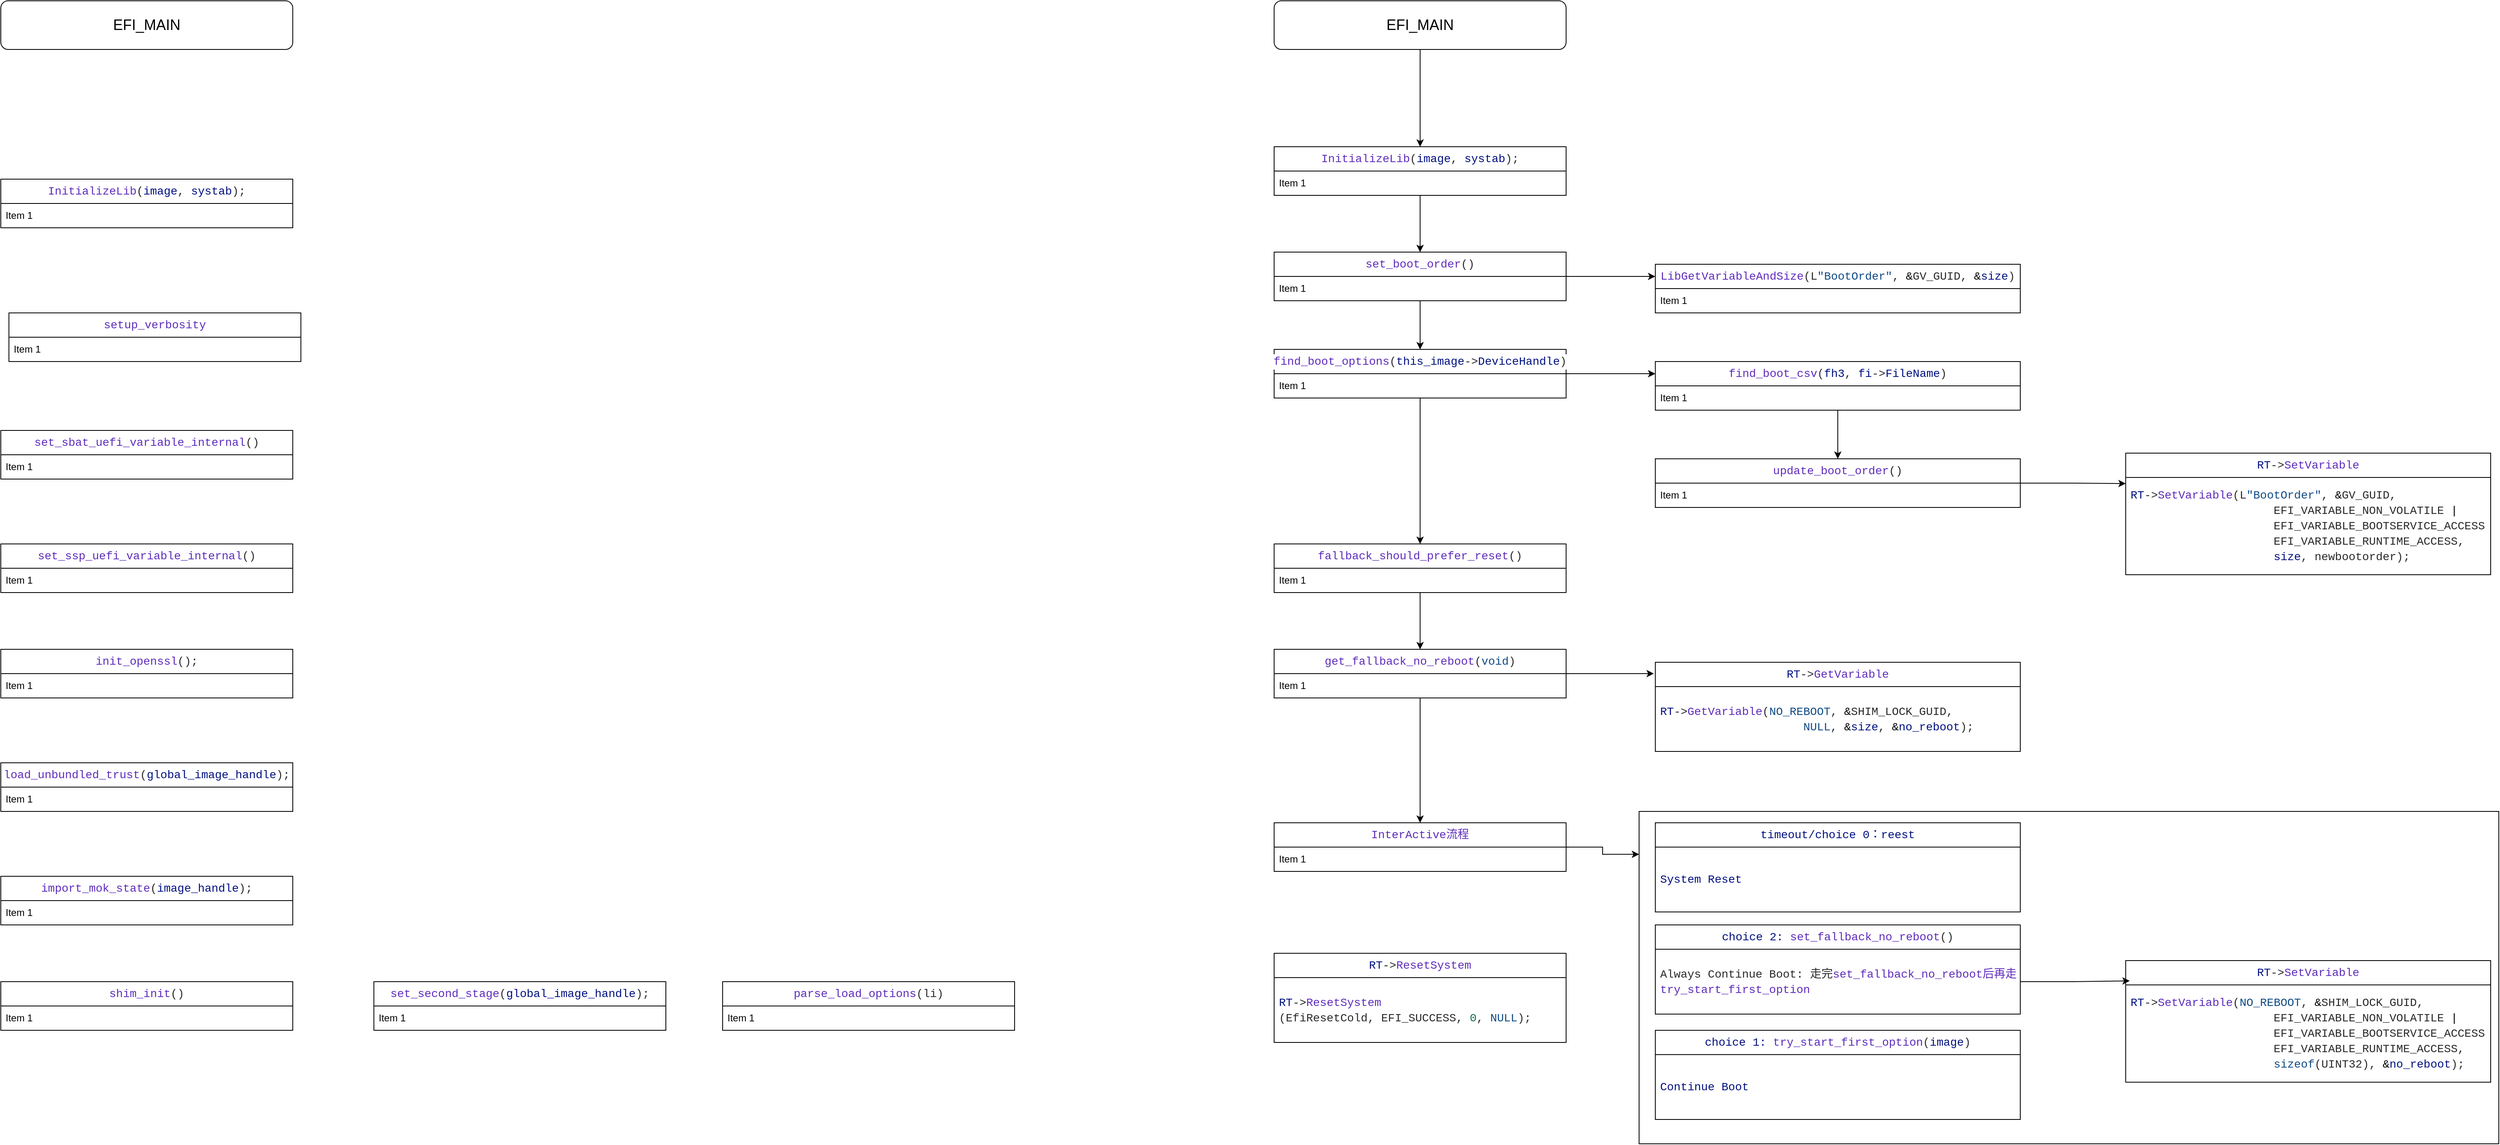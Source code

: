 <mxfile version="24.7.12">
  <diagram name="第 1 页" id="odYojHrCm0CmiDKPlOnr">
    <mxGraphModel dx="3728" dy="1106" grid="1" gridSize="10" guides="1" tooltips="1" connect="1" arrows="1" fold="1" page="1" pageScale="1" pageWidth="827" pageHeight="1169" math="0" shadow="0">
      <root>
        <mxCell id="0" />
        <mxCell id="1" parent="0" />
        <mxCell id="O0gO-bDfntE2QHHJFxez-49" value="" style="rounded=0;whiteSpace=wrap;html=1;" parent="1" vertex="1">
          <mxGeometry x="530" y="1150" width="1060" height="410" as="geometry" />
        </mxCell>
        <mxCell id="O0gO-bDfntE2QHHJFxez-18" style="edgeStyle=orthogonalEdgeStyle;rounded=0;orthogonalLoop=1;jettySize=auto;html=1;entryX=0.5;entryY=0;entryDx=0;entryDy=0;" parent="1" source="O0gO-bDfntE2QHHJFxez-1" target="O0gO-bDfntE2QHHJFxez-2" edge="1">
          <mxGeometry relative="1" as="geometry" />
        </mxCell>
        <mxCell id="O0gO-bDfntE2QHHJFxez-1" value="&lt;font style=&quot;font-size: 18px;&quot;&gt;EFI_MAIN&lt;/font&gt;" style="rounded=1;whiteSpace=wrap;html=1;" parent="1" vertex="1">
          <mxGeometry x="80" y="150" width="360" height="60" as="geometry" />
        </mxCell>
        <mxCell id="O0gO-bDfntE2QHHJFxez-19" style="edgeStyle=orthogonalEdgeStyle;rounded=0;orthogonalLoop=1;jettySize=auto;html=1;entryX=0.5;entryY=0;entryDx=0;entryDy=0;" parent="1" source="O0gO-bDfntE2QHHJFxez-2" target="O0gO-bDfntE2QHHJFxez-6" edge="1">
          <mxGeometry relative="1" as="geometry" />
        </mxCell>
        <mxCell id="O0gO-bDfntE2QHHJFxez-2" value="&lt;div style=&quot;color: rgb(41, 41, 41); background-color: rgb(255, 255, 255); font-family: Consolas, &amp;quot;Courier New&amp;quot;, monospace; font-size: 14px; line-height: 19px; white-space: pre;&quot;&gt;&lt;span style=&quot;color: #5e2cbc;&quot;&gt;InitializeLib&lt;/span&gt;(&lt;span style=&quot;color: #001080;&quot;&gt;image&lt;/span&gt;, &lt;span style=&quot;color: #001080;&quot;&gt;systab&lt;/span&gt;);&lt;/div&gt;" style="swimlane;fontStyle=0;childLayout=stackLayout;horizontal=1;startSize=30;horizontalStack=0;resizeParent=1;resizeParentMax=0;resizeLast=0;collapsible=1;marginBottom=0;whiteSpace=wrap;html=1;" parent="1" vertex="1">
          <mxGeometry x="80" y="330" width="360" height="60" as="geometry" />
        </mxCell>
        <mxCell id="O0gO-bDfntE2QHHJFxez-3" value="Item 1" style="text;strokeColor=none;fillColor=none;align=left;verticalAlign=middle;spacingLeft=4;spacingRight=4;overflow=hidden;points=[[0,0.5],[1,0.5]];portConstraint=eastwest;rotatable=0;whiteSpace=wrap;html=1;" parent="O0gO-bDfntE2QHHJFxez-2" vertex="1">
          <mxGeometry y="30" width="360" height="30" as="geometry" />
        </mxCell>
        <mxCell id="O0gO-bDfntE2QHHJFxez-20" style="edgeStyle=orthogonalEdgeStyle;rounded=0;orthogonalLoop=1;jettySize=auto;html=1;entryX=0.5;entryY=0;entryDx=0;entryDy=0;" parent="1" source="O0gO-bDfntE2QHHJFxez-6" target="O0gO-bDfntE2QHHJFxez-8" edge="1">
          <mxGeometry relative="1" as="geometry" />
        </mxCell>
        <mxCell id="O0gO-bDfntE2QHHJFxez-23" style="edgeStyle=orthogonalEdgeStyle;rounded=0;orthogonalLoop=1;jettySize=auto;html=1;entryX=0;entryY=0.25;entryDx=0;entryDy=0;" parent="1" source="O0gO-bDfntE2QHHJFxez-6" target="O0gO-bDfntE2QHHJFxez-10" edge="1">
          <mxGeometry relative="1" as="geometry" />
        </mxCell>
        <mxCell id="O0gO-bDfntE2QHHJFxez-6" value="&lt;div style=&quot;color: rgb(41, 41, 41); background-color: rgb(255, 255, 255); font-family: Consolas, &amp;quot;Courier New&amp;quot;, monospace; font-size: 14px; line-height: 19px; white-space: pre;&quot;&gt;&lt;div style=&quot;line-height: 19px;&quot;&gt;&lt;span style=&quot;color: #5e2cbc;&quot;&gt;set_boot_order&lt;/span&gt;()&lt;/div&gt;&lt;/div&gt;" style="swimlane;fontStyle=0;childLayout=stackLayout;horizontal=1;startSize=30;horizontalStack=0;resizeParent=1;resizeParentMax=0;resizeLast=0;collapsible=1;marginBottom=0;whiteSpace=wrap;html=1;" parent="1" vertex="1">
          <mxGeometry x="80" y="460" width="360" height="60" as="geometry" />
        </mxCell>
        <mxCell id="O0gO-bDfntE2QHHJFxez-7" value="Item 1" style="text;strokeColor=none;fillColor=none;align=left;verticalAlign=middle;spacingLeft=4;spacingRight=4;overflow=hidden;points=[[0,0.5],[1,0.5]];portConstraint=eastwest;rotatable=0;whiteSpace=wrap;html=1;" parent="O0gO-bDfntE2QHHJFxez-6" vertex="1">
          <mxGeometry y="30" width="360" height="30" as="geometry" />
        </mxCell>
        <mxCell id="O0gO-bDfntE2QHHJFxez-24" style="edgeStyle=orthogonalEdgeStyle;rounded=0;orthogonalLoop=1;jettySize=auto;html=1;entryX=0;entryY=0.25;entryDx=0;entryDy=0;" parent="1" source="O0gO-bDfntE2QHHJFxez-8" target="O0gO-bDfntE2QHHJFxez-12" edge="1">
          <mxGeometry relative="1" as="geometry" />
        </mxCell>
        <mxCell id="O0gO-bDfntE2QHHJFxez-33" style="edgeStyle=orthogonalEdgeStyle;rounded=0;orthogonalLoop=1;jettySize=auto;html=1;entryX=0.5;entryY=0;entryDx=0;entryDy=0;" parent="1" source="O0gO-bDfntE2QHHJFxez-8" target="O0gO-bDfntE2QHHJFxez-27" edge="1">
          <mxGeometry relative="1" as="geometry" />
        </mxCell>
        <mxCell id="O0gO-bDfntE2QHHJFxez-8" value="&lt;div style=&quot;color: rgb(41, 41, 41); background-color: rgb(255, 255, 255); font-family: Consolas, &amp;quot;Courier New&amp;quot;, monospace; font-size: 14px; line-height: 19px; white-space: pre;&quot;&gt;&lt;div style=&quot;line-height: 19px;&quot;&gt;&lt;div style=&quot;line-height: 19px;&quot;&gt;&lt;span style=&quot;color: #5e2cbc;&quot;&gt;find_boot_options&lt;/span&gt;(&lt;span style=&quot;color: #001080;&quot;&gt;this_image&lt;/span&gt;-&amp;gt;&lt;span style=&quot;color: #001080;&quot;&gt;DeviceHandle&lt;/span&gt;)&lt;/div&gt;&lt;/div&gt;&lt;/div&gt;" style="swimlane;fontStyle=0;childLayout=stackLayout;horizontal=1;startSize=30;horizontalStack=0;resizeParent=1;resizeParentMax=0;resizeLast=0;collapsible=1;marginBottom=0;whiteSpace=wrap;html=1;" parent="1" vertex="1">
          <mxGeometry x="80" y="580" width="360" height="60" as="geometry" />
        </mxCell>
        <mxCell id="O0gO-bDfntE2QHHJFxez-9" value="Item 1" style="text;strokeColor=none;fillColor=none;align=left;verticalAlign=middle;spacingLeft=4;spacingRight=4;overflow=hidden;points=[[0,0.5],[1,0.5]];portConstraint=eastwest;rotatable=0;whiteSpace=wrap;html=1;" parent="O0gO-bDfntE2QHHJFxez-8" vertex="1">
          <mxGeometry y="30" width="360" height="30" as="geometry" />
        </mxCell>
        <mxCell id="O0gO-bDfntE2QHHJFxez-10" value="&lt;div style=&quot;background-color: rgb(255, 255, 255); line-height: 19px;&quot;&gt;&lt;div style=&quot;line-height: 19px;&quot;&gt;&lt;div style=&quot;color: rgb(41, 41, 41); font-family: Consolas, &amp;quot;Courier New&amp;quot;, monospace; font-size: 14px; line-height: 19px; white-space: pre;&quot;&gt;&lt;span style=&quot;color: #5e2cbc;&quot;&gt;LibGetVariableAndSize&lt;/span&gt;(L&lt;span style=&quot;color: #0f4a85;&quot;&gt;&quot;BootOrder&quot;&lt;/span&gt;, &lt;span style=&quot;color: #000000;&quot;&gt;&amp;amp;&lt;/span&gt;GV_GUID, &lt;span style=&quot;color: #000000;&quot;&gt;&amp;amp;&lt;/span&gt;&lt;span style=&quot;color: #001080;&quot;&gt;size&lt;/span&gt;)&lt;/div&gt;&lt;/div&gt;&lt;/div&gt;" style="swimlane;fontStyle=0;childLayout=stackLayout;horizontal=1;startSize=30;horizontalStack=0;resizeParent=1;resizeParentMax=0;resizeLast=0;collapsible=1;marginBottom=0;whiteSpace=wrap;html=1;" parent="1" vertex="1">
          <mxGeometry x="550" y="475" width="450" height="60" as="geometry" />
        </mxCell>
        <mxCell id="O0gO-bDfntE2QHHJFxez-11" value="Item 1" style="text;strokeColor=none;fillColor=none;align=left;verticalAlign=middle;spacingLeft=4;spacingRight=4;overflow=hidden;points=[[0,0.5],[1,0.5]];portConstraint=eastwest;rotatable=0;whiteSpace=wrap;html=1;" parent="O0gO-bDfntE2QHHJFxez-10" vertex="1">
          <mxGeometry y="30" width="450" height="30" as="geometry" />
        </mxCell>
        <mxCell id="O0gO-bDfntE2QHHJFxez-25" style="edgeStyle=orthogonalEdgeStyle;rounded=0;orthogonalLoop=1;jettySize=auto;html=1;entryX=0.5;entryY=0;entryDx=0;entryDy=0;" parent="1" source="O0gO-bDfntE2QHHJFxez-12" target="O0gO-bDfntE2QHHJFxez-14" edge="1">
          <mxGeometry relative="1" as="geometry" />
        </mxCell>
        <mxCell id="O0gO-bDfntE2QHHJFxez-12" value="&lt;div style=&quot;background-color: rgb(255, 255, 255); line-height: 19px;&quot;&gt;&lt;div style=&quot;line-height: 19px;&quot;&gt;&lt;div style=&quot;color: rgb(41, 41, 41); font-family: Consolas, &amp;quot;Courier New&amp;quot;, monospace; font-size: 14px; line-height: 19px; white-space: pre;&quot;&gt;&lt;div style=&quot;line-height: 19px;&quot;&gt;&lt;span style=&quot;color: #5e2cbc;&quot;&gt;find_boot_csv&lt;/span&gt;(&lt;span style=&quot;color: #001080;&quot;&gt;fh3&lt;/span&gt;, &lt;span style=&quot;color: #001080;&quot;&gt;fi&lt;/span&gt;-&amp;gt;&lt;span style=&quot;color: #001080;&quot;&gt;FileName&lt;/span&gt;)&lt;/div&gt;&lt;/div&gt;&lt;/div&gt;&lt;/div&gt;" style="swimlane;fontStyle=0;childLayout=stackLayout;horizontal=1;startSize=30;horizontalStack=0;resizeParent=1;resizeParentMax=0;resizeLast=0;collapsible=1;marginBottom=0;whiteSpace=wrap;html=1;" parent="1" vertex="1">
          <mxGeometry x="550" y="595" width="450" height="60" as="geometry" />
        </mxCell>
        <mxCell id="O0gO-bDfntE2QHHJFxez-13" value="Item 1" style="text;strokeColor=none;fillColor=none;align=left;verticalAlign=middle;spacingLeft=4;spacingRight=4;overflow=hidden;points=[[0,0.5],[1,0.5]];portConstraint=eastwest;rotatable=0;whiteSpace=wrap;html=1;" parent="O0gO-bDfntE2QHHJFxez-12" vertex="1">
          <mxGeometry y="30" width="450" height="30" as="geometry" />
        </mxCell>
        <mxCell id="O0gO-bDfntE2QHHJFxez-26" style="edgeStyle=orthogonalEdgeStyle;rounded=0;orthogonalLoop=1;jettySize=auto;html=1;entryX=0;entryY=0.25;entryDx=0;entryDy=0;" parent="1" source="O0gO-bDfntE2QHHJFxez-14" target="O0gO-bDfntE2QHHJFxez-16" edge="1">
          <mxGeometry relative="1" as="geometry" />
        </mxCell>
        <mxCell id="O0gO-bDfntE2QHHJFxez-14" value="&lt;div style=&quot;background-color: rgb(255, 255, 255); line-height: 19px;&quot;&gt;&lt;div style=&quot;line-height: 19px;&quot;&gt;&lt;div style=&quot;color: rgb(41, 41, 41); font-family: Consolas, &amp;quot;Courier New&amp;quot;, monospace; font-size: 14px; line-height: 19px; white-space: pre;&quot;&gt;&lt;div style=&quot;line-height: 19px;&quot;&gt;&lt;div style=&quot;line-height: 19px;&quot;&gt;&lt;span style=&quot;color: #5e2cbc;&quot;&gt;update_boot_order&lt;/span&gt;()&lt;/div&gt;&lt;/div&gt;&lt;/div&gt;&lt;/div&gt;&lt;/div&gt;" style="swimlane;fontStyle=0;childLayout=stackLayout;horizontal=1;startSize=30;horizontalStack=0;resizeParent=1;resizeParentMax=0;resizeLast=0;collapsible=1;marginBottom=0;whiteSpace=wrap;html=1;" parent="1" vertex="1">
          <mxGeometry x="550" y="715" width="450" height="60" as="geometry" />
        </mxCell>
        <mxCell id="O0gO-bDfntE2QHHJFxez-15" value="Item 1" style="text;strokeColor=none;fillColor=none;align=left;verticalAlign=middle;spacingLeft=4;spacingRight=4;overflow=hidden;points=[[0,0.5],[1,0.5]];portConstraint=eastwest;rotatable=0;whiteSpace=wrap;html=1;" parent="O0gO-bDfntE2QHHJFxez-14" vertex="1">
          <mxGeometry y="30" width="450" height="30" as="geometry" />
        </mxCell>
        <mxCell id="O0gO-bDfntE2QHHJFxez-16" value="&lt;div style=&quot;background-color: rgb(255, 255, 255); line-height: 19px;&quot;&gt;&lt;div style=&quot;line-height: 19px;&quot;&gt;&lt;div style=&quot;color: rgb(41, 41, 41); font-family: Consolas, &amp;quot;Courier New&amp;quot;, monospace; font-size: 14px; line-height: 19px; white-space: pre;&quot;&gt;&lt;div style=&quot;line-height: 19px;&quot;&gt;&lt;div style=&quot;line-height: 19px;&quot;&gt;&lt;div style=&quot;line-height: 19px;&quot;&gt;&lt;span style=&quot;color: #001080;&quot;&gt;RT&lt;/span&gt;-&amp;gt;&lt;span style=&quot;color: #5e2cbc;&quot;&gt;SetVariable&lt;/span&gt;&lt;/div&gt;&lt;/div&gt;&lt;/div&gt;&lt;/div&gt;&lt;/div&gt;&lt;/div&gt;" style="swimlane;fontStyle=0;childLayout=stackLayout;horizontal=1;startSize=30;horizontalStack=0;resizeParent=1;resizeParentMax=0;resizeLast=0;collapsible=1;marginBottom=0;whiteSpace=wrap;html=1;" parent="1" vertex="1">
          <mxGeometry x="1130" y="708" width="450" height="150" as="geometry" />
        </mxCell>
        <mxCell id="O0gO-bDfntE2QHHJFxez-17" value="&lt;div style=&quot;color: rgb(41, 41, 41); background-color: rgb(255, 255, 255); font-family: Consolas, &amp;quot;Courier New&amp;quot;, monospace; font-size: 14px; line-height: 19px; white-space: pre;&quot;&gt;&lt;div&gt;&lt;span style=&quot;color: #001080;&quot;&gt;RT&lt;/span&gt;-&amp;gt;&lt;span style=&quot;color: #5e2cbc;&quot;&gt;SetVariable&lt;/span&gt;(L&lt;span style=&quot;color: #0f4a85;&quot;&gt;&quot;BootOrder&quot;&lt;/span&gt;, &lt;span style=&quot;color: #000000;&quot;&gt;&amp;amp;&lt;/span&gt;GV_GUID,&lt;/div&gt;&lt;div&gt;&amp;nbsp; &amp;nbsp; &amp;nbsp; &amp;nbsp; &amp;nbsp; &amp;nbsp; &amp;nbsp; &amp;nbsp; &amp;nbsp; &amp;nbsp; &amp;nbsp;EFI_VARIABLE_NON_VOLATILE &lt;span style=&quot;color: #000000;&quot;&gt;|&lt;/span&gt;&lt;/div&gt;&lt;div&gt;&amp;nbsp; &amp;nbsp; &amp;nbsp; &amp;nbsp; &amp;nbsp; &amp;nbsp; &amp;nbsp; &amp;nbsp; &amp;nbsp; &amp;nbsp; &amp;nbsp;EFI_VARIABLE_BOOTSERVICE_ACCESS &lt;span style=&quot;color: #000000;&quot;&gt;|&lt;/span&gt;&lt;/div&gt;&lt;div&gt;&amp;nbsp; &amp;nbsp; &amp;nbsp; &amp;nbsp; &amp;nbsp; &amp;nbsp; &amp;nbsp; &amp;nbsp; &amp;nbsp; &amp;nbsp; &amp;nbsp;EFI_VARIABLE_RUNTIME_ACCESS,&lt;/div&gt;&lt;div&gt;&amp;nbsp; &amp;nbsp; &amp;nbsp; &amp;nbsp; &amp;nbsp; &amp;nbsp; &amp;nbsp; &amp;nbsp; &amp;nbsp; &amp;nbsp; &amp;nbsp;&lt;span style=&quot;color: #001080;&quot;&gt;size&lt;/span&gt;, newbootorder);&lt;/div&gt;&lt;/div&gt;" style="text;strokeColor=none;fillColor=none;align=left;verticalAlign=middle;spacingLeft=4;spacingRight=4;overflow=hidden;points=[[0,0.5],[1,0.5]];portConstraint=eastwest;rotatable=0;whiteSpace=wrap;html=1;" parent="O0gO-bDfntE2QHHJFxez-16" vertex="1">
          <mxGeometry y="30" width="450" height="120" as="geometry" />
        </mxCell>
        <mxCell id="O0gO-bDfntE2QHHJFxez-50" style="edgeStyle=orthogonalEdgeStyle;rounded=0;orthogonalLoop=1;jettySize=auto;html=1;entryX=0.5;entryY=0;entryDx=0;entryDy=0;" parent="1" source="O0gO-bDfntE2QHHJFxez-27" target="O0gO-bDfntE2QHHJFxez-29" edge="1">
          <mxGeometry relative="1" as="geometry" />
        </mxCell>
        <mxCell id="O0gO-bDfntE2QHHJFxez-27" value="&lt;div style=&quot;color: rgb(41, 41, 41); background-color: rgb(255, 255, 255); font-family: Consolas, &amp;quot;Courier New&amp;quot;, monospace; font-size: 14px; line-height: 19px; white-space: pre;&quot;&gt;&lt;div style=&quot;line-height: 19px;&quot;&gt;&lt;div style=&quot;line-height: 19px;&quot;&gt;&lt;div style=&quot;line-height: 19px;&quot;&gt;&lt;span style=&quot;color: #5e2cbc;&quot;&gt;fallback_should_prefer_reset&lt;/span&gt;()&lt;/div&gt;&lt;/div&gt;&lt;/div&gt;&lt;/div&gt;" style="swimlane;fontStyle=0;childLayout=stackLayout;horizontal=1;startSize=30;horizontalStack=0;resizeParent=1;resizeParentMax=0;resizeLast=0;collapsible=1;marginBottom=0;whiteSpace=wrap;html=1;" parent="1" vertex="1">
          <mxGeometry x="80" y="820" width="360" height="60" as="geometry" />
        </mxCell>
        <mxCell id="O0gO-bDfntE2QHHJFxez-28" value="Item 1" style="text;strokeColor=none;fillColor=none;align=left;verticalAlign=middle;spacingLeft=4;spacingRight=4;overflow=hidden;points=[[0,0.5],[1,0.5]];portConstraint=eastwest;rotatable=0;whiteSpace=wrap;html=1;" parent="O0gO-bDfntE2QHHJFxez-27" vertex="1">
          <mxGeometry y="30" width="360" height="30" as="geometry" />
        </mxCell>
        <mxCell id="O0gO-bDfntE2QHHJFxez-51" style="edgeStyle=orthogonalEdgeStyle;rounded=0;orthogonalLoop=1;jettySize=auto;html=1;entryX=0.5;entryY=0;entryDx=0;entryDy=0;" parent="1" source="O0gO-bDfntE2QHHJFxez-29" target="O0gO-bDfntE2QHHJFxez-35" edge="1">
          <mxGeometry relative="1" as="geometry" />
        </mxCell>
        <mxCell id="O0gO-bDfntE2QHHJFxez-29" value="&lt;div style=&quot;color: rgb(41, 41, 41); background-color: rgb(255, 255, 255); font-family: Consolas, &amp;quot;Courier New&amp;quot;, monospace; font-size: 14px; line-height: 19px; white-space: pre;&quot;&gt;&lt;div style=&quot;line-height: 19px;&quot;&gt;&lt;div style=&quot;line-height: 19px;&quot;&gt;&lt;div style=&quot;line-height: 19px;&quot;&gt;&lt;div style=&quot;line-height: 19px;&quot;&gt;&lt;span style=&quot;color: #5e2cbc;&quot;&gt;get_fallback_no_reboot&lt;/span&gt;(&lt;span style=&quot;color: #0f4a85;&quot;&gt;void&lt;/span&gt;)&lt;/div&gt;&lt;/div&gt;&lt;/div&gt;&lt;/div&gt;&lt;/div&gt;" style="swimlane;fontStyle=0;childLayout=stackLayout;horizontal=1;startSize=30;horizontalStack=0;resizeParent=1;resizeParentMax=0;resizeLast=0;collapsible=1;marginBottom=0;whiteSpace=wrap;html=1;" parent="1" vertex="1">
          <mxGeometry x="80" y="950" width="360" height="60" as="geometry" />
        </mxCell>
        <mxCell id="O0gO-bDfntE2QHHJFxez-30" value="Item 1" style="text;strokeColor=none;fillColor=none;align=left;verticalAlign=middle;spacingLeft=4;spacingRight=4;overflow=hidden;points=[[0,0.5],[1,0.5]];portConstraint=eastwest;rotatable=0;whiteSpace=wrap;html=1;" parent="O0gO-bDfntE2QHHJFxez-29" vertex="1">
          <mxGeometry y="30" width="360" height="30" as="geometry" />
        </mxCell>
        <mxCell id="O0gO-bDfntE2QHHJFxez-31" value="&lt;div style=&quot;background-color: rgb(255, 255, 255); line-height: 19px;&quot;&gt;&lt;div style=&quot;line-height: 19px;&quot;&gt;&lt;div style=&quot;color: rgb(41, 41, 41); font-family: Consolas, &amp;quot;Courier New&amp;quot;, monospace; font-size: 14px; line-height: 19px; white-space: pre;&quot;&gt;&lt;div style=&quot;line-height: 19px;&quot;&gt;&lt;div style=&quot;line-height: 19px;&quot;&gt;&lt;div style=&quot;line-height: 19px;&quot;&gt;&lt;span style=&quot;color: #001080;&quot;&gt;RT&lt;/span&gt;-&amp;gt;&lt;span style=&quot;color: rgb(94, 44, 188);&quot;&gt;GetVariable&lt;/span&gt;&lt;/div&gt;&lt;/div&gt;&lt;/div&gt;&lt;/div&gt;&lt;/div&gt;&lt;/div&gt;" style="swimlane;fontStyle=0;childLayout=stackLayout;horizontal=1;startSize=30;horizontalStack=0;resizeParent=1;resizeParentMax=0;resizeLast=0;collapsible=1;marginBottom=0;whiteSpace=wrap;html=1;" parent="1" vertex="1">
          <mxGeometry x="550" y="966" width="450" height="110" as="geometry" />
        </mxCell>
        <mxCell id="O0gO-bDfntE2QHHJFxez-32" value="&lt;div style=&quot;color: rgb(41, 41, 41); background-color: rgb(255, 255, 255); font-family: Consolas, &amp;quot;Courier New&amp;quot;, monospace; font-size: 14px; line-height: 19px; white-space: pre;&quot;&gt;&lt;div style=&quot;line-height: 19px;&quot;&gt;&lt;div style=&quot;line-height: 19px;&quot;&gt;&lt;div&gt;&lt;span style=&quot;color: #001080;&quot;&gt;RT&lt;/span&gt;-&amp;gt;&lt;span style=&quot;color: #5e2cbc;&quot;&gt;GetVariable&lt;/span&gt;(&lt;span style=&quot;color: #0f4a85;&quot;&gt;NO_REBOOT&lt;/span&gt;, &lt;span style=&quot;color: #000000;&quot;&gt;&amp;amp;&lt;/span&gt;SHIM_LOCK_GUID,&lt;/div&gt;&lt;div&gt;&amp;nbsp; &amp;nbsp; &amp;nbsp; &amp;nbsp; &amp;nbsp; &amp;nbsp; &amp;nbsp; &amp;nbsp; &amp;nbsp; &amp;nbsp; &amp;nbsp;&lt;span style=&quot;color: #0f4a85;&quot;&gt;NULL&lt;/span&gt;, &lt;span style=&quot;color: #000000;&quot;&gt;&amp;amp;&lt;/span&gt;&lt;span style=&quot;color: #001080;&quot;&gt;size&lt;/span&gt;, &lt;span style=&quot;color: #000000;&quot;&gt;&amp;amp;&lt;/span&gt;&lt;span style=&quot;color: #001080;&quot;&gt;no_reboot&lt;/span&gt;);&lt;/div&gt;&lt;/div&gt;&lt;/div&gt;&lt;/div&gt;" style="text;strokeColor=none;fillColor=none;align=left;verticalAlign=middle;spacingLeft=4;spacingRight=4;overflow=hidden;points=[[0,0.5],[1,0.5]];portConstraint=eastwest;rotatable=0;whiteSpace=wrap;html=1;" parent="O0gO-bDfntE2QHHJFxez-31" vertex="1">
          <mxGeometry y="30" width="450" height="80" as="geometry" />
        </mxCell>
        <mxCell id="O0gO-bDfntE2QHHJFxez-34" style="edgeStyle=orthogonalEdgeStyle;rounded=0;orthogonalLoop=1;jettySize=auto;html=1;entryX=-0.004;entryY=0.127;entryDx=0;entryDy=0;entryPerimeter=0;" parent="1" source="O0gO-bDfntE2QHHJFxez-29" target="O0gO-bDfntE2QHHJFxez-31" edge="1">
          <mxGeometry relative="1" as="geometry" />
        </mxCell>
        <mxCell id="O0gO-bDfntE2QHHJFxez-35" value="&lt;div style=&quot;background-color: rgb(255, 255, 255); font-family: Consolas, &amp;quot;Courier New&amp;quot;, monospace; font-size: 14px; line-height: 19px; white-space: pre;&quot;&gt;&lt;div style=&quot;line-height: 19px;&quot;&gt;&lt;div style=&quot;line-height: 19px;&quot;&gt;&lt;div style=&quot;line-height: 19px;&quot;&gt;&lt;div style=&quot;line-height: 19px;&quot;&gt;&lt;font color=&quot;#5e2cbc&quot;&gt;InterActive流程&lt;/font&gt;&lt;/div&gt;&lt;/div&gt;&lt;/div&gt;&lt;/div&gt;&lt;/div&gt;" style="swimlane;fontStyle=0;childLayout=stackLayout;horizontal=1;startSize=30;horizontalStack=0;resizeParent=1;resizeParentMax=0;resizeLast=0;collapsible=1;marginBottom=0;whiteSpace=wrap;html=1;" parent="1" vertex="1">
          <mxGeometry x="80" y="1164" width="360" height="60" as="geometry" />
        </mxCell>
        <mxCell id="O0gO-bDfntE2QHHJFxez-36" value="Item 1" style="text;strokeColor=none;fillColor=none;align=left;verticalAlign=middle;spacingLeft=4;spacingRight=4;overflow=hidden;points=[[0,0.5],[1,0.5]];portConstraint=eastwest;rotatable=0;whiteSpace=wrap;html=1;" parent="O0gO-bDfntE2QHHJFxez-35" vertex="1">
          <mxGeometry y="30" width="360" height="30" as="geometry" />
        </mxCell>
        <mxCell id="O0gO-bDfntE2QHHJFxez-37" value="&lt;div style=&quot;background-color: rgb(255, 255, 255); line-height: 19px;&quot;&gt;&lt;div style=&quot;line-height: 19px;&quot;&gt;&lt;div style=&quot;font-family: Consolas, &amp;quot;Courier New&amp;quot;, monospace; font-size: 14px; line-height: 19px; white-space: pre;&quot;&gt;&lt;div style=&quot;line-height: 19px;&quot;&gt;&lt;div style=&quot;line-height: 19px;&quot;&gt;&lt;div style=&quot;line-height: 19px;&quot;&gt;&lt;font color=&quot;#001080&quot;&gt;timeout/choice 0：reest&lt;/font&gt;&lt;/div&gt;&lt;/div&gt;&lt;/div&gt;&lt;/div&gt;&lt;/div&gt;&lt;/div&gt;" style="swimlane;fontStyle=0;childLayout=stackLayout;horizontal=1;startSize=30;horizontalStack=0;resizeParent=1;resizeParentMax=0;resizeLast=0;collapsible=1;marginBottom=0;whiteSpace=wrap;html=1;" parent="1" vertex="1">
          <mxGeometry x="550" y="1164" width="450" height="110" as="geometry" />
        </mxCell>
        <mxCell id="O0gO-bDfntE2QHHJFxez-38" value="&lt;div style=&quot;background-color: rgb(255, 255, 255); font-family: Consolas, &amp;quot;Courier New&amp;quot;, monospace; font-size: 14px; line-height: 19px; white-space: pre;&quot;&gt;&lt;div style=&quot;line-height: 19px;&quot;&gt;&lt;div style=&quot;line-height: 19px;&quot;&gt;&lt;div style=&quot;&quot;&gt;&lt;font color=&quot;#001080&quot;&gt;System Reset&lt;/font&gt;&lt;/div&gt;&lt;/div&gt;&lt;/div&gt;&lt;/div&gt;" style="text;strokeColor=none;fillColor=none;align=left;verticalAlign=middle;spacingLeft=4;spacingRight=4;overflow=hidden;points=[[0,0.5],[1,0.5]];portConstraint=eastwest;rotatable=0;whiteSpace=wrap;html=1;" parent="O0gO-bDfntE2QHHJFxez-37" vertex="1">
          <mxGeometry y="30" width="450" height="80" as="geometry" />
        </mxCell>
        <mxCell id="O0gO-bDfntE2QHHJFxez-39" value="&lt;div style=&quot;background-color: rgb(255, 255, 255); line-height: 19px;&quot;&gt;&lt;div style=&quot;line-height: 19px;&quot;&gt;&lt;div style=&quot;font-family: Consolas, &amp;quot;Courier New&amp;quot;, monospace; font-size: 14px; line-height: 19px; white-space: pre;&quot;&gt;&lt;div style=&quot;line-height: 19px;&quot;&gt;&lt;div style=&quot;line-height: 19px;&quot;&gt;&lt;div style=&quot;line-height: 19px;&quot;&gt;&lt;font color=&quot;#001080&quot;&gt;choice 2: &lt;/font&gt;&lt;span style=&quot;color: rgb(94, 44, 188);&quot;&gt;set_fallback_no_reboot&lt;/span&gt;&lt;span style=&quot;color: rgb(41, 41, 41);&quot;&gt;()&lt;/span&gt;&lt;/div&gt;&lt;/div&gt;&lt;/div&gt;&lt;/div&gt;&lt;/div&gt;&lt;/div&gt;" style="swimlane;fontStyle=0;childLayout=stackLayout;horizontal=1;startSize=30;horizontalStack=0;resizeParent=1;resizeParentMax=0;resizeLast=0;collapsible=1;marginBottom=0;whiteSpace=wrap;html=1;" parent="1" vertex="1">
          <mxGeometry x="550" y="1290" width="450" height="110" as="geometry" />
        </mxCell>
        <mxCell id="O0gO-bDfntE2QHHJFxez-40" value="&lt;div style=&quot;color: rgb(41, 41, 41); background-color: rgb(255, 255, 255); font-family: Consolas, &amp;quot;Courier New&amp;quot;, monospace; font-size: 14px; line-height: 19px; white-space: pre;&quot;&gt;&lt;div style=&quot;line-height: 19px;&quot;&gt;&lt;div style=&quot;line-height: 19px;&quot;&gt;&lt;div&gt;Always Continue Boot: 走完&lt;span style=&quot;color: rgb(94, 44, 188);&quot;&gt;set_fallback_no_reboot后再走&lt;/span&gt;&lt;/div&gt;&lt;div&gt;&lt;span style=&quot;color: rgb(94, 44, 188);&quot;&gt;try_start_first_option&lt;/span&gt;&lt;/div&gt;&lt;/div&gt;&lt;/div&gt;&lt;/div&gt;" style="text;strokeColor=none;fillColor=none;align=left;verticalAlign=middle;spacingLeft=4;spacingRight=4;overflow=hidden;points=[[0,0.5],[1,0.5]];portConstraint=eastwest;rotatable=0;whiteSpace=wrap;html=1;" parent="O0gO-bDfntE2QHHJFxez-39" vertex="1">
          <mxGeometry y="30" width="450" height="80" as="geometry" />
        </mxCell>
        <mxCell id="O0gO-bDfntE2QHHJFxez-41" value="&lt;div style=&quot;background-color: rgb(255, 255, 255); line-height: 19px;&quot;&gt;&lt;div style=&quot;line-height: 19px;&quot;&gt;&lt;div style=&quot;font-family: Consolas, &amp;quot;Courier New&amp;quot;, monospace; font-size: 14px; line-height: 19px; white-space: pre;&quot;&gt;&lt;div style=&quot;line-height: 19px;&quot;&gt;&lt;div style=&quot;line-height: 19px;&quot;&gt;&lt;div style=&quot;line-height: 19px;&quot;&gt;&lt;font color=&quot;#001080&quot;&gt;choice 1: &lt;/font&gt;&lt;span style=&quot;color: rgb(94, 44, 188);&quot;&gt;try_start_first_option&lt;/span&gt;&lt;span style=&quot;color: rgb(41, 41, 41);&quot;&gt;(&lt;/span&gt;&lt;span style=&quot;color: rgb(0, 16, 128);&quot;&gt;image&lt;/span&gt;&lt;span style=&quot;color: rgb(41, 41, 41);&quot;&gt;)&lt;/span&gt;&lt;/div&gt;&lt;/div&gt;&lt;/div&gt;&lt;/div&gt;&lt;/div&gt;&lt;/div&gt;" style="swimlane;fontStyle=0;childLayout=stackLayout;horizontal=1;startSize=30;horizontalStack=0;resizeParent=1;resizeParentMax=0;resizeLast=0;collapsible=1;marginBottom=0;whiteSpace=wrap;html=1;" parent="1" vertex="1">
          <mxGeometry x="550" y="1420" width="450" height="110" as="geometry" />
        </mxCell>
        <mxCell id="O0gO-bDfntE2QHHJFxez-42" value="&lt;div style=&quot;background-color: rgb(255, 255, 255); font-family: Consolas, &amp;quot;Courier New&amp;quot;, monospace; font-size: 14px; line-height: 19px; white-space: pre;&quot;&gt;&lt;div style=&quot;line-height: 19px;&quot;&gt;&lt;div style=&quot;line-height: 19px;&quot;&gt;&lt;div style=&quot;&quot;&gt;&lt;font color=&quot;#001080&quot;&gt;Continue Boot&lt;/font&gt;&lt;/div&gt;&lt;/div&gt;&lt;/div&gt;&lt;/div&gt;" style="text;strokeColor=none;fillColor=none;align=left;verticalAlign=middle;spacingLeft=4;spacingRight=4;overflow=hidden;points=[[0,0.5],[1,0.5]];portConstraint=eastwest;rotatable=0;whiteSpace=wrap;html=1;" parent="O0gO-bDfntE2QHHJFxez-41" vertex="1">
          <mxGeometry y="30" width="450" height="80" as="geometry" />
        </mxCell>
        <mxCell id="O0gO-bDfntE2QHHJFxez-43" value="&lt;div style=&quot;background-color: rgb(255, 255, 255); line-height: 19px;&quot;&gt;&lt;div style=&quot;line-height: 19px;&quot;&gt;&lt;div style=&quot;color: rgb(41, 41, 41); font-family: Consolas, &amp;quot;Courier New&amp;quot;, monospace; font-size: 14px; line-height: 19px; white-space: pre;&quot;&gt;&lt;div style=&quot;line-height: 19px;&quot;&gt;&lt;div style=&quot;line-height: 19px;&quot;&gt;&lt;div style=&quot;line-height: 19px;&quot;&gt;&lt;span style=&quot;color: #001080;&quot;&gt;RT&lt;/span&gt;-&amp;gt;&lt;span style=&quot;color: #5e2cbc;&quot;&gt;SetVariable&lt;/span&gt;&lt;/div&gt;&lt;/div&gt;&lt;/div&gt;&lt;/div&gt;&lt;/div&gt;&lt;/div&gt;" style="swimlane;fontStyle=0;childLayout=stackLayout;horizontal=1;startSize=30;horizontalStack=0;resizeParent=1;resizeParentMax=0;resizeLast=0;collapsible=1;marginBottom=0;whiteSpace=wrap;html=1;" parent="1" vertex="1">
          <mxGeometry x="1130" y="1334" width="450" height="150" as="geometry" />
        </mxCell>
        <mxCell id="O0gO-bDfntE2QHHJFxez-44" value="&lt;div style=&quot;color: rgb(41, 41, 41); background-color: rgb(255, 255, 255); font-family: Consolas, &amp;quot;Courier New&amp;quot;, monospace; font-size: 14px; line-height: 19px; white-space: pre;&quot;&gt;&lt;div style=&quot;line-height: 19px;&quot;&gt;&lt;div&gt;&lt;span style=&quot;color: #001080;&quot;&gt;RT&lt;/span&gt;-&amp;gt;&lt;span style=&quot;color: #5e2cbc;&quot;&gt;SetVariable&lt;/span&gt;(&lt;span style=&quot;color: #0f4a85;&quot;&gt;NO_REBOOT&lt;/span&gt;, &lt;span style=&quot;color: #000000;&quot;&gt;&amp;amp;&lt;/span&gt;SHIM_LOCK_GUID,&lt;/div&gt;&lt;div&gt;&amp;nbsp; &amp;nbsp; &amp;nbsp; &amp;nbsp; &amp;nbsp; &amp;nbsp; &amp;nbsp; &amp;nbsp; &amp;nbsp; &amp;nbsp; &amp;nbsp;EFI_VARIABLE_NON_VOLATILE &lt;span style=&quot;color: #000000;&quot;&gt;|&lt;/span&gt;&lt;/div&gt;&lt;div&gt;&amp;nbsp; &amp;nbsp; &amp;nbsp; &amp;nbsp; &amp;nbsp; &amp;nbsp; &amp;nbsp; &amp;nbsp; &amp;nbsp; &amp;nbsp; &amp;nbsp;EFI_VARIABLE_BOOTSERVICE_ACCESS &lt;span style=&quot;color: #000000;&quot;&gt;|&lt;/span&gt;&lt;/div&gt;&lt;div&gt;&amp;nbsp; &amp;nbsp; &amp;nbsp; &amp;nbsp; &amp;nbsp; &amp;nbsp; &amp;nbsp; &amp;nbsp; &amp;nbsp; &amp;nbsp; &amp;nbsp;EFI_VARIABLE_RUNTIME_ACCESS,&lt;/div&gt;&lt;div&gt;&amp;nbsp; &amp;nbsp; &amp;nbsp; &amp;nbsp; &amp;nbsp; &amp;nbsp; &amp;nbsp; &amp;nbsp; &amp;nbsp; &amp;nbsp; &amp;nbsp;&lt;span style=&quot;color: #0f4a85;&quot;&gt;sizeof&lt;/span&gt;(UINT32), &lt;span style=&quot;color: #000000;&quot;&gt;&amp;amp;&lt;/span&gt;&lt;span style=&quot;color: #001080;&quot;&gt;no_reboot&lt;/span&gt;);&lt;/div&gt;&lt;/div&gt;&lt;/div&gt;" style="text;strokeColor=none;fillColor=none;align=left;verticalAlign=middle;spacingLeft=4;spacingRight=4;overflow=hidden;points=[[0,0.5],[1,0.5]];portConstraint=eastwest;rotatable=0;whiteSpace=wrap;html=1;" parent="O0gO-bDfntE2QHHJFxez-43" vertex="1">
          <mxGeometry y="30" width="450" height="120" as="geometry" />
        </mxCell>
        <mxCell id="O0gO-bDfntE2QHHJFxez-45" style="edgeStyle=orthogonalEdgeStyle;rounded=0;orthogonalLoop=1;jettySize=auto;html=1;entryX=0.011;entryY=0.167;entryDx=0;entryDy=0;entryPerimeter=0;" parent="1" source="O0gO-bDfntE2QHHJFxez-40" target="O0gO-bDfntE2QHHJFxez-43" edge="1">
          <mxGeometry relative="1" as="geometry" />
        </mxCell>
        <mxCell id="O0gO-bDfntE2QHHJFxez-54" value="&lt;div style=&quot;background-color: rgb(255, 255, 255); font-family: Consolas, &amp;quot;Courier New&amp;quot;, monospace; font-size: 14px; line-height: 19px; white-space: pre;&quot;&gt;&lt;div style=&quot;line-height: 19px;&quot;&gt;&lt;div style=&quot;line-height: 19px;&quot;&gt;&lt;div style=&quot;line-height: 19px;&quot;&gt;&lt;div style=&quot;line-height: 19px;&quot;&gt;&lt;div style=&quot;color: rgb(41, 41, 41); line-height: 19px;&quot;&gt;&lt;span style=&quot;color: #001080;&quot;&gt;RT&lt;/span&gt;-&amp;gt;&lt;span style=&quot;color: #5e2cbc;&quot;&gt;ResetSystem&lt;/span&gt;&lt;/div&gt;&lt;/div&gt;&lt;/div&gt;&lt;/div&gt;&lt;/div&gt;&lt;/div&gt;" style="swimlane;fontStyle=0;childLayout=stackLayout;horizontal=1;startSize=30;horizontalStack=0;resizeParent=1;resizeParentMax=0;resizeLast=0;collapsible=1;marginBottom=0;whiteSpace=wrap;html=1;" parent="1" vertex="1">
          <mxGeometry x="80" y="1325" width="360" height="110" as="geometry" />
        </mxCell>
        <mxCell id="O0gO-bDfntE2QHHJFxez-55" value="&lt;div style=&quot;color: rgb(41, 41, 41); background-color: rgb(255, 255, 255); font-family: Consolas, &amp;quot;Courier New&amp;quot;, monospace; font-size: 14px; line-height: 19px; white-space: pre;&quot;&gt;&lt;span style=&quot;color: #001080;&quot;&gt;RT&lt;/span&gt;-&amp;gt;&lt;span style=&quot;color: #5e2cbc;&quot;&gt;ResetSystem&lt;/span&gt;&lt;/div&gt;&lt;div style=&quot;color: rgb(41, 41, 41); background-color: rgb(255, 255, 255); font-family: Consolas, &amp;quot;Courier New&amp;quot;, monospace; font-size: 14px; line-height: 19px; white-space: pre;&quot;&gt;(EfiResetCold, EFI_SUCCESS, &lt;span style=&quot;color: #096d48;&quot;&gt;0&lt;/span&gt;, &lt;span style=&quot;color: #0f4a85;&quot;&gt;NULL&lt;/span&gt;);&lt;/div&gt;" style="text;strokeColor=none;fillColor=none;align=left;verticalAlign=middle;spacingLeft=4;spacingRight=4;overflow=hidden;points=[[0,0.5],[1,0.5]];portConstraint=eastwest;rotatable=0;whiteSpace=wrap;html=1;" parent="O0gO-bDfntE2QHHJFxez-54" vertex="1">
          <mxGeometry y="30" width="360" height="80" as="geometry" />
        </mxCell>
        <mxCell id="O0gO-bDfntE2QHHJFxez-56" style="edgeStyle=orthogonalEdgeStyle;rounded=0;orthogonalLoop=1;jettySize=auto;html=1;entryX=0;entryY=0.129;entryDx=0;entryDy=0;entryPerimeter=0;" parent="1" source="O0gO-bDfntE2QHHJFxez-35" target="O0gO-bDfntE2QHHJFxez-49" edge="1">
          <mxGeometry relative="1" as="geometry" />
        </mxCell>
        <mxCell id="dKXDJINjfK9UKVaOmGrx-1" value="&lt;font style=&quot;font-size: 18px;&quot;&gt;EFI_MAIN&lt;/font&gt;" style="rounded=1;whiteSpace=wrap;html=1;" vertex="1" parent="1">
          <mxGeometry x="-1490" y="150" width="360" height="60" as="geometry" />
        </mxCell>
        <mxCell id="dKXDJINjfK9UKVaOmGrx-2" value="&lt;div style=&quot;color: rgb(41, 41, 41); background-color: rgb(255, 255, 255); font-family: Consolas, &amp;quot;Courier New&amp;quot;, monospace; font-size: 14px; line-height: 19px; white-space: pre;&quot;&gt;&lt;span style=&quot;color: #5e2cbc;&quot;&gt;InitializeLib&lt;/span&gt;(&lt;span style=&quot;color: #001080;&quot;&gt;image&lt;/span&gt;, &lt;span style=&quot;color: #001080;&quot;&gt;systab&lt;/span&gt;);&lt;/div&gt;" style="swimlane;fontStyle=0;childLayout=stackLayout;horizontal=1;startSize=30;horizontalStack=0;resizeParent=1;resizeParentMax=0;resizeLast=0;collapsible=1;marginBottom=0;whiteSpace=wrap;html=1;" vertex="1" parent="1">
          <mxGeometry x="-1490" y="370" width="360" height="60" as="geometry" />
        </mxCell>
        <mxCell id="dKXDJINjfK9UKVaOmGrx-3" value="Item 1" style="text;strokeColor=none;fillColor=none;align=left;verticalAlign=middle;spacingLeft=4;spacingRight=4;overflow=hidden;points=[[0,0.5],[1,0.5]];portConstraint=eastwest;rotatable=0;whiteSpace=wrap;html=1;" vertex="1" parent="dKXDJINjfK9UKVaOmGrx-2">
          <mxGeometry y="30" width="360" height="30" as="geometry" />
        </mxCell>
        <mxCell id="dKXDJINjfK9UKVaOmGrx-4" value="&lt;div style=&quot;color: rgb(41, 41, 41); background-color: rgb(255, 255, 255); font-family: Consolas, &amp;quot;Courier New&amp;quot;, monospace; font-size: 14px; line-height: 19px; white-space: pre;&quot;&gt;&lt;div style=&quot;line-height: 19px;&quot;&gt;&lt;span style=&quot;color: #5e2cbc;&quot;&gt;setup_verbosity&lt;/span&gt;&lt;/div&gt;&lt;/div&gt;" style="swimlane;fontStyle=0;childLayout=stackLayout;horizontal=1;startSize=30;horizontalStack=0;resizeParent=1;resizeParentMax=0;resizeLast=0;collapsible=1;marginBottom=0;whiteSpace=wrap;html=1;" vertex="1" parent="1">
          <mxGeometry x="-1480" y="535" width="360" height="60" as="geometry" />
        </mxCell>
        <mxCell id="dKXDJINjfK9UKVaOmGrx-5" value="Item 1" style="text;strokeColor=none;fillColor=none;align=left;verticalAlign=middle;spacingLeft=4;spacingRight=4;overflow=hidden;points=[[0,0.5],[1,0.5]];portConstraint=eastwest;rotatable=0;whiteSpace=wrap;html=1;" vertex="1" parent="dKXDJINjfK9UKVaOmGrx-4">
          <mxGeometry y="30" width="360" height="30" as="geometry" />
        </mxCell>
        <mxCell id="dKXDJINjfK9UKVaOmGrx-6" value="&lt;div style=&quot;color: rgb(41, 41, 41); background-color: rgb(255, 255, 255); font-family: Consolas, &amp;quot;Courier New&amp;quot;, monospace; font-size: 14px; line-height: 19px; white-space: pre;&quot;&gt;&lt;div style=&quot;line-height: 19px;&quot;&gt;&lt;span style=&quot;color: #5e2cbc;&quot;&gt;set_sbat_uefi_variable_internal&lt;/span&gt;()&lt;/div&gt;&lt;/div&gt;" style="swimlane;fontStyle=0;childLayout=stackLayout;horizontal=1;startSize=30;horizontalStack=0;resizeParent=1;resizeParentMax=0;resizeLast=0;collapsible=1;marginBottom=0;whiteSpace=wrap;html=1;" vertex="1" parent="1">
          <mxGeometry x="-1490" y="680" width="360" height="60" as="geometry" />
        </mxCell>
        <mxCell id="dKXDJINjfK9UKVaOmGrx-7" value="Item 1" style="text;strokeColor=none;fillColor=none;align=left;verticalAlign=middle;spacingLeft=4;spacingRight=4;overflow=hidden;points=[[0,0.5],[1,0.5]];portConstraint=eastwest;rotatable=0;whiteSpace=wrap;html=1;" vertex="1" parent="dKXDJINjfK9UKVaOmGrx-6">
          <mxGeometry y="30" width="360" height="30" as="geometry" />
        </mxCell>
        <mxCell id="dKXDJINjfK9UKVaOmGrx-8" value="&lt;div style=&quot;color: rgb(41, 41, 41); background-color: rgb(255, 255, 255); font-family: Consolas, &amp;quot;Courier New&amp;quot;, monospace; font-size: 14px; line-height: 19px; white-space: pre;&quot;&gt;&lt;div style=&quot;line-height: 19px;&quot;&gt;&lt;div style=&quot;line-height: 19px;&quot;&gt;&lt;span style=&quot;color: #5e2cbc;&quot;&gt;set_ssp_uefi_variable_internal&lt;/span&gt;()&lt;/div&gt;&lt;/div&gt;&lt;/div&gt;" style="swimlane;fontStyle=0;childLayout=stackLayout;horizontal=1;startSize=30;horizontalStack=0;resizeParent=1;resizeParentMax=0;resizeLast=0;collapsible=1;marginBottom=0;whiteSpace=wrap;html=1;" vertex="1" parent="1">
          <mxGeometry x="-1490" y="820" width="360" height="60" as="geometry" />
        </mxCell>
        <mxCell id="dKXDJINjfK9UKVaOmGrx-9" value="Item 1" style="text;strokeColor=none;fillColor=none;align=left;verticalAlign=middle;spacingLeft=4;spacingRight=4;overflow=hidden;points=[[0,0.5],[1,0.5]];portConstraint=eastwest;rotatable=0;whiteSpace=wrap;html=1;" vertex="1" parent="dKXDJINjfK9UKVaOmGrx-8">
          <mxGeometry y="30" width="360" height="30" as="geometry" />
        </mxCell>
        <mxCell id="dKXDJINjfK9UKVaOmGrx-10" value="&lt;div style=&quot;color: rgb(41, 41, 41); background-color: rgb(255, 255, 255); font-family: Consolas, &amp;quot;Courier New&amp;quot;, monospace; font-size: 14px; line-height: 19px; white-space: pre;&quot;&gt;&lt;div style=&quot;line-height: 19px;&quot;&gt;&lt;div style=&quot;line-height: 19px;&quot;&gt;&lt;span style=&quot;color: #5e2cbc;&quot;&gt;init_openssl&lt;/span&gt;();&lt;/div&gt;&lt;/div&gt;&lt;/div&gt;" style="swimlane;fontStyle=0;childLayout=stackLayout;horizontal=1;startSize=30;horizontalStack=0;resizeParent=1;resizeParentMax=0;resizeLast=0;collapsible=1;marginBottom=0;whiteSpace=wrap;html=1;" vertex="1" parent="1">
          <mxGeometry x="-1490" y="950" width="360" height="60" as="geometry" />
        </mxCell>
        <mxCell id="dKXDJINjfK9UKVaOmGrx-11" value="Item 1" style="text;strokeColor=none;fillColor=none;align=left;verticalAlign=middle;spacingLeft=4;spacingRight=4;overflow=hidden;points=[[0,0.5],[1,0.5]];portConstraint=eastwest;rotatable=0;whiteSpace=wrap;html=1;" vertex="1" parent="dKXDJINjfK9UKVaOmGrx-10">
          <mxGeometry y="30" width="360" height="30" as="geometry" />
        </mxCell>
        <mxCell id="dKXDJINjfK9UKVaOmGrx-12" value="&lt;div style=&quot;color: rgb(41, 41, 41); background-color: rgb(255, 255, 255); font-family: Consolas, &amp;quot;Courier New&amp;quot;, monospace; font-size: 14px; line-height: 19px; white-space: pre;&quot;&gt;&lt;div style=&quot;line-height: 19px;&quot;&gt;&lt;div style=&quot;line-height: 19px;&quot;&gt;&lt;div style=&quot;line-height: 19px;&quot;&gt;&lt;span style=&quot;color: #5e2cbc;&quot;&gt;load_unbundled_trust&lt;/span&gt;(&lt;span style=&quot;color: #001080;&quot;&gt;global_image_handle&lt;/span&gt;);&lt;/div&gt;&lt;/div&gt;&lt;/div&gt;&lt;/div&gt;" style="swimlane;fontStyle=0;childLayout=stackLayout;horizontal=1;startSize=30;horizontalStack=0;resizeParent=1;resizeParentMax=0;resizeLast=0;collapsible=1;marginBottom=0;whiteSpace=wrap;html=1;" vertex="1" parent="1">
          <mxGeometry x="-1490" y="1090" width="360" height="60" as="geometry" />
        </mxCell>
        <mxCell id="dKXDJINjfK9UKVaOmGrx-13" value="Item 1" style="text;strokeColor=none;fillColor=none;align=left;verticalAlign=middle;spacingLeft=4;spacingRight=4;overflow=hidden;points=[[0,0.5],[1,0.5]];portConstraint=eastwest;rotatable=0;whiteSpace=wrap;html=1;" vertex="1" parent="dKXDJINjfK9UKVaOmGrx-12">
          <mxGeometry y="30" width="360" height="30" as="geometry" />
        </mxCell>
        <mxCell id="dKXDJINjfK9UKVaOmGrx-14" value="&lt;div style=&quot;color: rgb(41, 41, 41); background-color: rgb(255, 255, 255); font-family: Consolas, &amp;quot;Courier New&amp;quot;, monospace; font-size: 14px; line-height: 19px; white-space: pre;&quot;&gt;&lt;div style=&quot;line-height: 19px;&quot;&gt;&lt;div style=&quot;line-height: 19px;&quot;&gt;&lt;div style=&quot;line-height: 19px;&quot;&gt;&lt;div style=&quot;line-height: 19px;&quot;&gt;&lt;span style=&quot;color: #5e2cbc;&quot;&gt;import_mok_state&lt;/span&gt;(&lt;span style=&quot;color: #001080;&quot;&gt;image_handle&lt;/span&gt;);&lt;/div&gt;&lt;/div&gt;&lt;/div&gt;&lt;/div&gt;&lt;/div&gt;" style="swimlane;fontStyle=0;childLayout=stackLayout;horizontal=1;startSize=30;horizontalStack=0;resizeParent=1;resizeParentMax=0;resizeLast=0;collapsible=1;marginBottom=0;whiteSpace=wrap;html=1;" vertex="1" parent="1">
          <mxGeometry x="-1490" y="1230" width="360" height="60" as="geometry" />
        </mxCell>
        <mxCell id="dKXDJINjfK9UKVaOmGrx-15" value="Item 1" style="text;strokeColor=none;fillColor=none;align=left;verticalAlign=middle;spacingLeft=4;spacingRight=4;overflow=hidden;points=[[0,0.5],[1,0.5]];portConstraint=eastwest;rotatable=0;whiteSpace=wrap;html=1;" vertex="1" parent="dKXDJINjfK9UKVaOmGrx-14">
          <mxGeometry y="30" width="360" height="30" as="geometry" />
        </mxCell>
        <mxCell id="dKXDJINjfK9UKVaOmGrx-16" value="&lt;div style=&quot;color: rgb(41, 41, 41); background-color: rgb(255, 255, 255); font-family: Consolas, &amp;quot;Courier New&amp;quot;, monospace; font-size: 14px; line-height: 19px; white-space: pre;&quot;&gt;&lt;div style=&quot;line-height: 19px;&quot;&gt;&lt;div style=&quot;line-height: 19px;&quot;&gt;&lt;div style=&quot;line-height: 19px;&quot;&gt;&lt;span style=&quot;color: #5e2cbc;&quot;&gt;shim_init&lt;/span&gt;()&lt;/div&gt;&lt;/div&gt;&lt;/div&gt;&lt;/div&gt;" style="swimlane;fontStyle=0;childLayout=stackLayout;horizontal=1;startSize=30;horizontalStack=0;resizeParent=1;resizeParentMax=0;resizeLast=0;collapsible=1;marginBottom=0;whiteSpace=wrap;html=1;" vertex="1" parent="1">
          <mxGeometry x="-1490" y="1360" width="360" height="60" as="geometry" />
        </mxCell>
        <mxCell id="dKXDJINjfK9UKVaOmGrx-17" value="Item 1" style="text;strokeColor=none;fillColor=none;align=left;verticalAlign=middle;spacingLeft=4;spacingRight=4;overflow=hidden;points=[[0,0.5],[1,0.5]];portConstraint=eastwest;rotatable=0;whiteSpace=wrap;html=1;" vertex="1" parent="dKXDJINjfK9UKVaOmGrx-16">
          <mxGeometry y="30" width="360" height="30" as="geometry" />
        </mxCell>
        <mxCell id="dKXDJINjfK9UKVaOmGrx-18" value="&lt;div style=&quot;color: rgb(41, 41, 41); background-color: rgb(255, 255, 255); font-family: Consolas, &amp;quot;Courier New&amp;quot;, monospace; font-size: 14px; line-height: 19px; white-space: pre;&quot;&gt;&lt;div style=&quot;line-height: 19px;&quot;&gt;&lt;div style=&quot;line-height: 19px;&quot;&gt;&lt;div style=&quot;line-height: 19px;&quot;&gt;&lt;div style=&quot;line-height: 19px;&quot;&gt;&lt;span style=&quot;color: #5e2cbc;&quot;&gt;set_second_stage&lt;/span&gt;(&lt;span style=&quot;color: #001080;&quot;&gt;global_image_handle&lt;/span&gt;);&lt;/div&gt;&lt;/div&gt;&lt;/div&gt;&lt;/div&gt;&lt;/div&gt;" style="swimlane;fontStyle=0;childLayout=stackLayout;horizontal=1;startSize=30;horizontalStack=0;resizeParent=1;resizeParentMax=0;resizeLast=0;collapsible=1;marginBottom=0;whiteSpace=wrap;html=1;" vertex="1" parent="1">
          <mxGeometry x="-1030" y="1360" width="360" height="60" as="geometry" />
        </mxCell>
        <mxCell id="dKXDJINjfK9UKVaOmGrx-19" value="Item 1" style="text;strokeColor=none;fillColor=none;align=left;verticalAlign=middle;spacingLeft=4;spacingRight=4;overflow=hidden;points=[[0,0.5],[1,0.5]];portConstraint=eastwest;rotatable=0;whiteSpace=wrap;html=1;" vertex="1" parent="dKXDJINjfK9UKVaOmGrx-18">
          <mxGeometry y="30" width="360" height="30" as="geometry" />
        </mxCell>
        <mxCell id="dKXDJINjfK9UKVaOmGrx-20" value="&lt;div style=&quot;color: rgb(41, 41, 41); background-color: rgb(255, 255, 255); font-family: Consolas, &amp;quot;Courier New&amp;quot;, monospace; font-size: 14px; line-height: 19px; white-space: pre;&quot;&gt;&lt;div style=&quot;line-height: 19px;&quot;&gt;&lt;div style=&quot;line-height: 19px;&quot;&gt;&lt;div style=&quot;line-height: 19px;&quot;&gt;&lt;div style=&quot;line-height: 19px;&quot;&gt;&lt;div style=&quot;line-height: 19px;&quot;&gt;&lt;div style=&quot;line-height: 19px;&quot;&gt;&lt;span style=&quot;color: #5e2cbc;&quot;&gt;parse_load_options&lt;/span&gt;(li)&lt;/div&gt;&lt;/div&gt;&lt;/div&gt;&lt;/div&gt;&lt;/div&gt;&lt;/div&gt;&lt;/div&gt;" style="swimlane;fontStyle=0;childLayout=stackLayout;horizontal=1;startSize=30;horizontalStack=0;resizeParent=1;resizeParentMax=0;resizeLast=0;collapsible=1;marginBottom=0;whiteSpace=wrap;html=1;" vertex="1" parent="1">
          <mxGeometry x="-600" y="1360" width="360" height="60" as="geometry" />
        </mxCell>
        <mxCell id="dKXDJINjfK9UKVaOmGrx-21" value="Item 1" style="text;strokeColor=none;fillColor=none;align=left;verticalAlign=middle;spacingLeft=4;spacingRight=4;overflow=hidden;points=[[0,0.5],[1,0.5]];portConstraint=eastwest;rotatable=0;whiteSpace=wrap;html=1;" vertex="1" parent="dKXDJINjfK9UKVaOmGrx-20">
          <mxGeometry y="30" width="360" height="30" as="geometry" />
        </mxCell>
      </root>
    </mxGraphModel>
  </diagram>
</mxfile>
